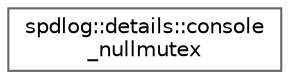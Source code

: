 digraph "类继承关系图"
{
 // LATEX_PDF_SIZE
  bgcolor="transparent";
  edge [fontname=Helvetica,fontsize=10,labelfontname=Helvetica,labelfontsize=10];
  node [fontname=Helvetica,fontsize=10,shape=box,height=0.2,width=0.4];
  rankdir="LR";
  Node0 [id="Node000000",label="spdlog::details::console\l_nullmutex",height=0.2,width=0.4,color="grey40", fillcolor="white", style="filled",URL="$structspdlog_1_1details_1_1console__nullmutex.html",tooltip=" "];
}
